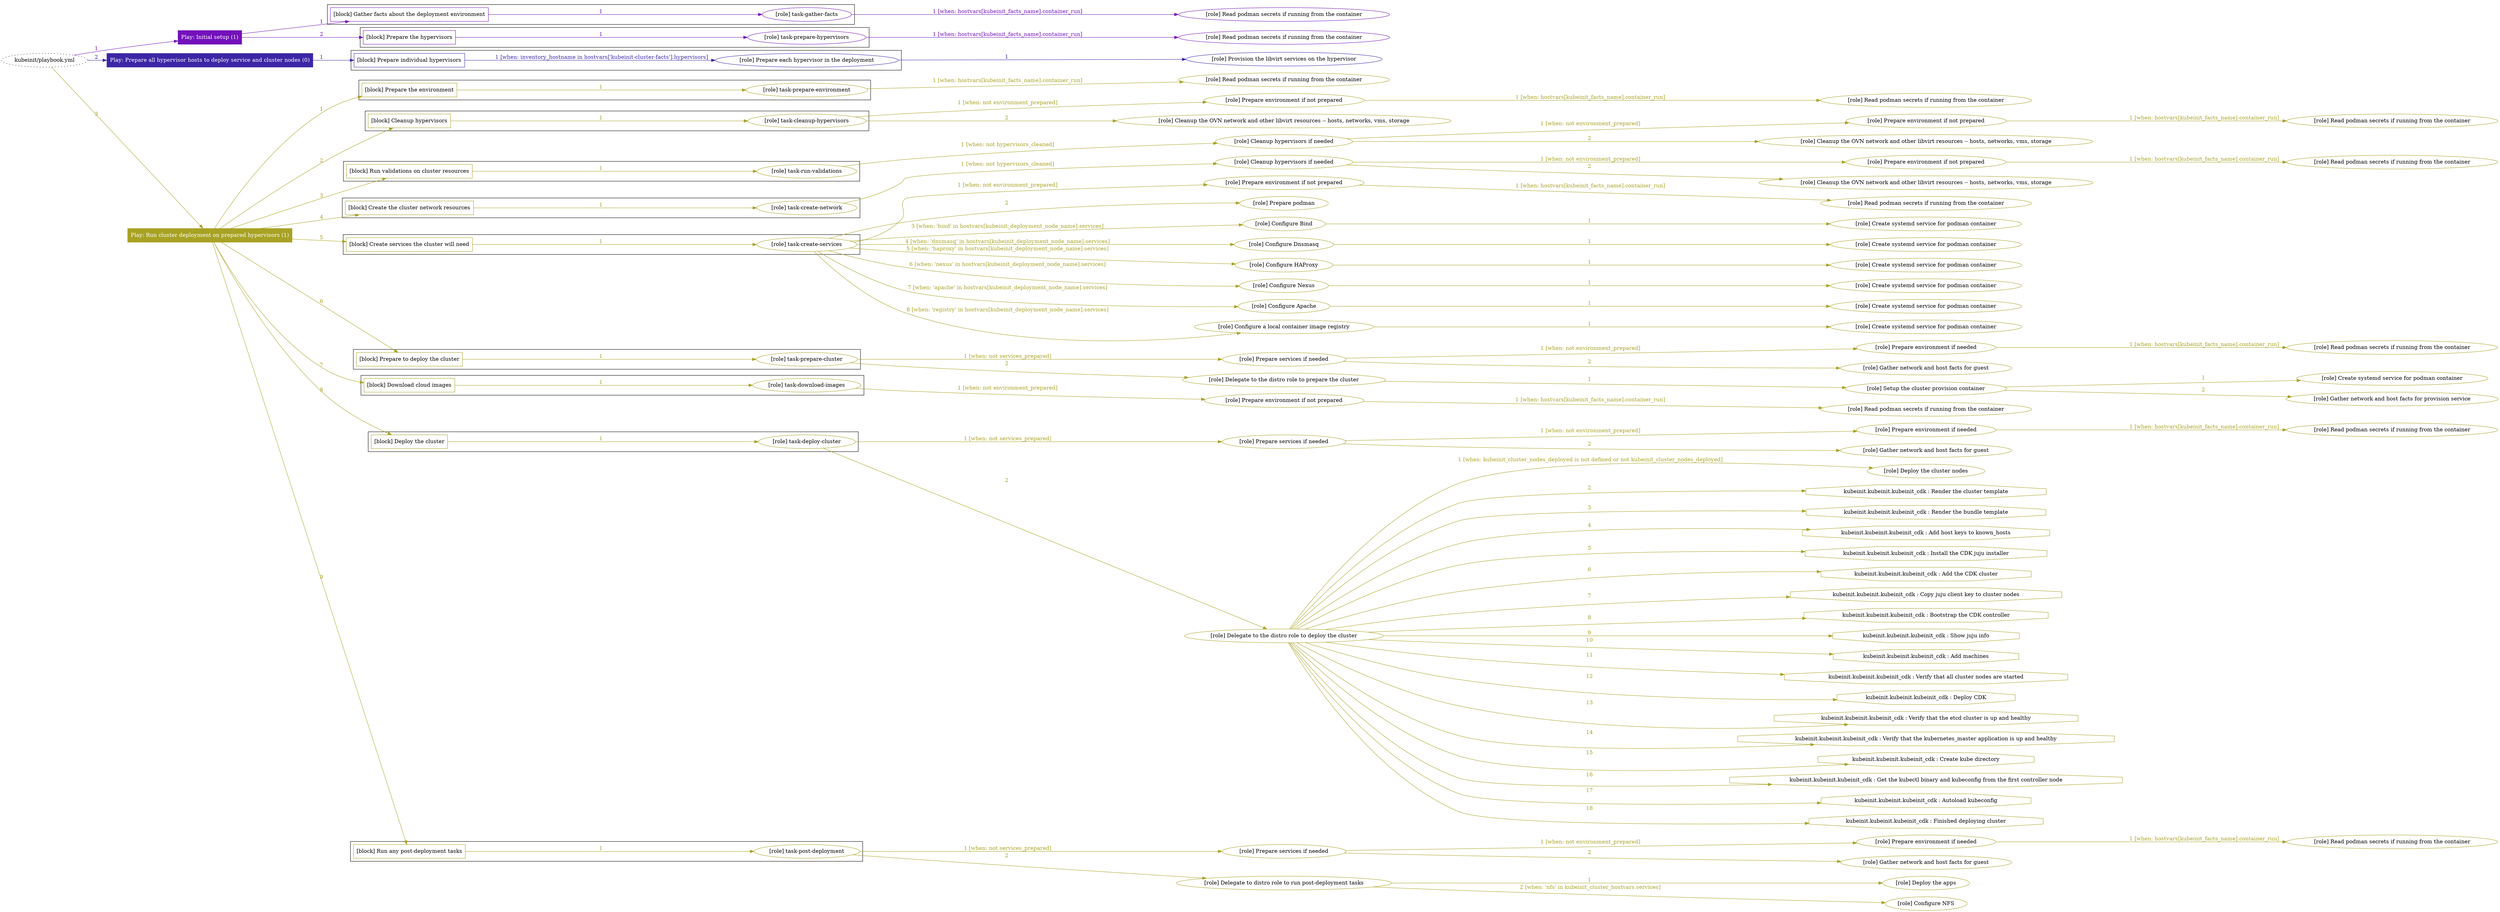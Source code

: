 digraph {
	graph [concentrate=true ordering=in rankdir=LR ratio=fill]
	edge [esep=5 sep=10]
	"kubeinit/playbook.yml" [id=root_node style=dotted]
	play_466d5fcf [label="Play: Initial setup (1)" color="#7311bb" fontcolor="#ffffff" id=play_466d5fcf shape=box style=filled tooltip=localhost]
	"kubeinit/playbook.yml" -> play_466d5fcf [label="1 " color="#7311bb" fontcolor="#7311bb" id=edge_ae6e247c labeltooltip="1 " tooltip="1 "]
	subgraph "Read podman secrets if running from the container" {
		role_fb395929 [label="[role] Read podman secrets if running from the container" color="#7311bb" id=role_fb395929 tooltip="Read podman secrets if running from the container"]
	}
	subgraph "task-gather-facts" {
		role_91746d9b [label="[role] task-gather-facts" color="#7311bb" id=role_91746d9b tooltip="task-gather-facts"]
		role_91746d9b -> role_fb395929 [label="1 [when: hostvars[kubeinit_facts_name].container_run]" color="#7311bb" fontcolor="#7311bb" id=edge_5050a618 labeltooltip="1 [when: hostvars[kubeinit_facts_name].container_run]" tooltip="1 [when: hostvars[kubeinit_facts_name].container_run]"]
	}
	subgraph "Read podman secrets if running from the container" {
		role_d47cb7bd [label="[role] Read podman secrets if running from the container" color="#7311bb" id=role_d47cb7bd tooltip="Read podman secrets if running from the container"]
	}
	subgraph "task-prepare-hypervisors" {
		role_c4bd36e9 [label="[role] task-prepare-hypervisors" color="#7311bb" id=role_c4bd36e9 tooltip="task-prepare-hypervisors"]
		role_c4bd36e9 -> role_d47cb7bd [label="1 [when: hostvars[kubeinit_facts_name].container_run]" color="#7311bb" fontcolor="#7311bb" id=edge_0b03e1bf labeltooltip="1 [when: hostvars[kubeinit_facts_name].container_run]" tooltip="1 [when: hostvars[kubeinit_facts_name].container_run]"]
	}
	subgraph "Play: Initial setup (1)" {
		play_466d5fcf -> block_d6b39e53 [label=1 color="#7311bb" fontcolor="#7311bb" id=edge_26834c84 labeltooltip=1 tooltip=1]
		subgraph cluster_block_d6b39e53 {
			block_d6b39e53 [label="[block] Gather facts about the deployment environment" color="#7311bb" id=block_d6b39e53 labeltooltip="Gather facts about the deployment environment" shape=box tooltip="Gather facts about the deployment environment"]
			block_d6b39e53 -> role_91746d9b [label="1 " color="#7311bb" fontcolor="#7311bb" id=edge_8435f998 labeltooltip="1 " tooltip="1 "]
		}
		play_466d5fcf -> block_f78d2fc8 [label=2 color="#7311bb" fontcolor="#7311bb" id=edge_62ae2ce8 labeltooltip=2 tooltip=2]
		subgraph cluster_block_f78d2fc8 {
			block_f78d2fc8 [label="[block] Prepare the hypervisors" color="#7311bb" id=block_f78d2fc8 labeltooltip="Prepare the hypervisors" shape=box tooltip="Prepare the hypervisors"]
			block_f78d2fc8 -> role_c4bd36e9 [label="1 " color="#7311bb" fontcolor="#7311bb" id=edge_24e4ae31 labeltooltip="1 " tooltip="1 "]
		}
	}
	play_3390c7fc [label="Play: Prepare all hypervisor hosts to deploy service and cluster nodes (0)" color="#3d26a6" fontcolor="#ffffff" id=play_3390c7fc shape=box style=filled tooltip="Play: Prepare all hypervisor hosts to deploy service and cluster nodes (0)"]
	"kubeinit/playbook.yml" -> play_3390c7fc [label="2 " color="#3d26a6" fontcolor="#3d26a6" id=edge_35851c29 labeltooltip="2 " tooltip="2 "]
	subgraph "Provision the libvirt services on the hypervisor" {
		role_17fa5b6e [label="[role] Provision the libvirt services on the hypervisor" color="#3d26a6" id=role_17fa5b6e tooltip="Provision the libvirt services on the hypervisor"]
	}
	subgraph "Prepare each hypervisor in the deployment" {
		role_6841a7d5 [label="[role] Prepare each hypervisor in the deployment" color="#3d26a6" id=role_6841a7d5 tooltip="Prepare each hypervisor in the deployment"]
		role_6841a7d5 -> role_17fa5b6e [label="1 " color="#3d26a6" fontcolor="#3d26a6" id=edge_03bea3b9 labeltooltip="1 " tooltip="1 "]
	}
	subgraph "Play: Prepare all hypervisor hosts to deploy service and cluster nodes (0)" {
		play_3390c7fc -> block_547898e1 [label=1 color="#3d26a6" fontcolor="#3d26a6" id=edge_a2c4a4a4 labeltooltip=1 tooltip=1]
		subgraph cluster_block_547898e1 {
			block_547898e1 [label="[block] Prepare individual hypervisors" color="#3d26a6" id=block_547898e1 labeltooltip="Prepare individual hypervisors" shape=box tooltip="Prepare individual hypervisors"]
			block_547898e1 -> role_6841a7d5 [label="1 [when: inventory_hostname in hostvars['kubeinit-cluster-facts'].hypervisors]" color="#3d26a6" fontcolor="#3d26a6" id=edge_eb5513c7 labeltooltip="1 [when: inventory_hostname in hostvars['kubeinit-cluster-facts'].hypervisors]" tooltip="1 [when: inventory_hostname in hostvars['kubeinit-cluster-facts'].hypervisors]"]
		}
	}
	play_4daaa626 [label="Play: Run cluster deployment on prepared hypervisors (1)" color="#a8a224" fontcolor="#ffffff" id=play_4daaa626 shape=box style=filled tooltip=localhost]
	"kubeinit/playbook.yml" -> play_4daaa626 [label="3 " color="#a8a224" fontcolor="#a8a224" id=edge_fd0ba9a1 labeltooltip="3 " tooltip="3 "]
	subgraph "Read podman secrets if running from the container" {
		role_d977b368 [label="[role] Read podman secrets if running from the container" color="#a8a224" id=role_d977b368 tooltip="Read podman secrets if running from the container"]
	}
	subgraph "task-prepare-environment" {
		role_14df47b8 [label="[role] task-prepare-environment" color="#a8a224" id=role_14df47b8 tooltip="task-prepare-environment"]
		role_14df47b8 -> role_d977b368 [label="1 [when: hostvars[kubeinit_facts_name].container_run]" color="#a8a224" fontcolor="#a8a224" id=edge_42e8d82e labeltooltip="1 [when: hostvars[kubeinit_facts_name].container_run]" tooltip="1 [when: hostvars[kubeinit_facts_name].container_run]"]
	}
	subgraph "Read podman secrets if running from the container" {
		role_dd46cbf7 [label="[role] Read podman secrets if running from the container" color="#a8a224" id=role_dd46cbf7 tooltip="Read podman secrets if running from the container"]
	}
	subgraph "Prepare environment if not prepared" {
		role_b8c72777 [label="[role] Prepare environment if not prepared" color="#a8a224" id=role_b8c72777 tooltip="Prepare environment if not prepared"]
		role_b8c72777 -> role_dd46cbf7 [label="1 [when: hostvars[kubeinit_facts_name].container_run]" color="#a8a224" fontcolor="#a8a224" id=edge_7e623684 labeltooltip="1 [when: hostvars[kubeinit_facts_name].container_run]" tooltip="1 [when: hostvars[kubeinit_facts_name].container_run]"]
	}
	subgraph "Cleanup the OVN network and other libvirt resources -- hosts, networks, vms, storage" {
		role_23a631fd [label="[role] Cleanup the OVN network and other libvirt resources -- hosts, networks, vms, storage" color="#a8a224" id=role_23a631fd tooltip="Cleanup the OVN network and other libvirt resources -- hosts, networks, vms, storage"]
	}
	subgraph "task-cleanup-hypervisors" {
		role_88a8731c [label="[role] task-cleanup-hypervisors" color="#a8a224" id=role_88a8731c tooltip="task-cleanup-hypervisors"]
		role_88a8731c -> role_b8c72777 [label="1 [when: not environment_prepared]" color="#a8a224" fontcolor="#a8a224" id=edge_59faad35 labeltooltip="1 [when: not environment_prepared]" tooltip="1 [when: not environment_prepared]"]
		role_88a8731c -> role_23a631fd [label="2 " color="#a8a224" fontcolor="#a8a224" id=edge_5f86204f labeltooltip="2 " tooltip="2 "]
	}
	subgraph "Read podman secrets if running from the container" {
		role_d1307fdd [label="[role] Read podman secrets if running from the container" color="#a8a224" id=role_d1307fdd tooltip="Read podman secrets if running from the container"]
	}
	subgraph "Prepare environment if not prepared" {
		role_545795da [label="[role] Prepare environment if not prepared" color="#a8a224" id=role_545795da tooltip="Prepare environment if not prepared"]
		role_545795da -> role_d1307fdd [label="1 [when: hostvars[kubeinit_facts_name].container_run]" color="#a8a224" fontcolor="#a8a224" id=edge_81fc5715 labeltooltip="1 [when: hostvars[kubeinit_facts_name].container_run]" tooltip="1 [when: hostvars[kubeinit_facts_name].container_run]"]
	}
	subgraph "Cleanup the OVN network and other libvirt resources -- hosts, networks, vms, storage" {
		role_e1fcc9ed [label="[role] Cleanup the OVN network and other libvirt resources -- hosts, networks, vms, storage" color="#a8a224" id=role_e1fcc9ed tooltip="Cleanup the OVN network and other libvirt resources -- hosts, networks, vms, storage"]
	}
	subgraph "Cleanup hypervisors if needed" {
		role_61cd6c64 [label="[role] Cleanup hypervisors if needed" color="#a8a224" id=role_61cd6c64 tooltip="Cleanup hypervisors if needed"]
		role_61cd6c64 -> role_545795da [label="1 [when: not environment_prepared]" color="#a8a224" fontcolor="#a8a224" id=edge_e5a7bf54 labeltooltip="1 [when: not environment_prepared]" tooltip="1 [when: not environment_prepared]"]
		role_61cd6c64 -> role_e1fcc9ed [label="2 " color="#a8a224" fontcolor="#a8a224" id=edge_7529f532 labeltooltip="2 " tooltip="2 "]
	}
	subgraph "task-run-validations" {
		role_f46be752 [label="[role] task-run-validations" color="#a8a224" id=role_f46be752 tooltip="task-run-validations"]
		role_f46be752 -> role_61cd6c64 [label="1 [when: not hypervisors_cleaned]" color="#a8a224" fontcolor="#a8a224" id=edge_0386175b labeltooltip="1 [when: not hypervisors_cleaned]" tooltip="1 [when: not hypervisors_cleaned]"]
	}
	subgraph "Read podman secrets if running from the container" {
		role_ea3c76f1 [label="[role] Read podman secrets if running from the container" color="#a8a224" id=role_ea3c76f1 tooltip="Read podman secrets if running from the container"]
	}
	subgraph "Prepare environment if not prepared" {
		role_62ec7da9 [label="[role] Prepare environment if not prepared" color="#a8a224" id=role_62ec7da9 tooltip="Prepare environment if not prepared"]
		role_62ec7da9 -> role_ea3c76f1 [label="1 [when: hostvars[kubeinit_facts_name].container_run]" color="#a8a224" fontcolor="#a8a224" id=edge_9fce864d labeltooltip="1 [when: hostvars[kubeinit_facts_name].container_run]" tooltip="1 [when: hostvars[kubeinit_facts_name].container_run]"]
	}
	subgraph "Cleanup the OVN network and other libvirt resources -- hosts, networks, vms, storage" {
		role_0deb7741 [label="[role] Cleanup the OVN network and other libvirt resources -- hosts, networks, vms, storage" color="#a8a224" id=role_0deb7741 tooltip="Cleanup the OVN network and other libvirt resources -- hosts, networks, vms, storage"]
	}
	subgraph "Cleanup hypervisors if needed" {
		role_156d9050 [label="[role] Cleanup hypervisors if needed" color="#a8a224" id=role_156d9050 tooltip="Cleanup hypervisors if needed"]
		role_156d9050 -> role_62ec7da9 [label="1 [when: not environment_prepared]" color="#a8a224" fontcolor="#a8a224" id=edge_dbea3c8e labeltooltip="1 [when: not environment_prepared]" tooltip="1 [when: not environment_prepared]"]
		role_156d9050 -> role_0deb7741 [label="2 " color="#a8a224" fontcolor="#a8a224" id=edge_3c5048e8 labeltooltip="2 " tooltip="2 "]
	}
	subgraph "task-create-network" {
		role_0237201a [label="[role] task-create-network" color="#a8a224" id=role_0237201a tooltip="task-create-network"]
		role_0237201a -> role_156d9050 [label="1 [when: not hypervisors_cleaned]" color="#a8a224" fontcolor="#a8a224" id=edge_13ded0b9 labeltooltip="1 [when: not hypervisors_cleaned]" tooltip="1 [when: not hypervisors_cleaned]"]
	}
	subgraph "Read podman secrets if running from the container" {
		role_0372bb46 [label="[role] Read podman secrets if running from the container" color="#a8a224" id=role_0372bb46 tooltip="Read podman secrets if running from the container"]
	}
	subgraph "Prepare environment if not prepared" {
		role_d031f209 [label="[role] Prepare environment if not prepared" color="#a8a224" id=role_d031f209 tooltip="Prepare environment if not prepared"]
		role_d031f209 -> role_0372bb46 [label="1 [when: hostvars[kubeinit_facts_name].container_run]" color="#a8a224" fontcolor="#a8a224" id=edge_887cf850 labeltooltip="1 [when: hostvars[kubeinit_facts_name].container_run]" tooltip="1 [when: hostvars[kubeinit_facts_name].container_run]"]
	}
	subgraph "Prepare podman" {
		role_bd715d7f [label="[role] Prepare podman" color="#a8a224" id=role_bd715d7f tooltip="Prepare podman"]
	}
	subgraph "Create systemd service for podman container" {
		role_1e9cc204 [label="[role] Create systemd service for podman container" color="#a8a224" id=role_1e9cc204 tooltip="Create systemd service for podman container"]
	}
	subgraph "Configure Bind" {
		role_113a3156 [label="[role] Configure Bind" color="#a8a224" id=role_113a3156 tooltip="Configure Bind"]
		role_113a3156 -> role_1e9cc204 [label="1 " color="#a8a224" fontcolor="#a8a224" id=edge_645848fb labeltooltip="1 " tooltip="1 "]
	}
	subgraph "Create systemd service for podman container" {
		role_f5ab601e [label="[role] Create systemd service for podman container" color="#a8a224" id=role_f5ab601e tooltip="Create systemd service for podman container"]
	}
	subgraph "Configure Dnsmasq" {
		role_83f9ce4c [label="[role] Configure Dnsmasq" color="#a8a224" id=role_83f9ce4c tooltip="Configure Dnsmasq"]
		role_83f9ce4c -> role_f5ab601e [label="1 " color="#a8a224" fontcolor="#a8a224" id=edge_b07109a3 labeltooltip="1 " tooltip="1 "]
	}
	subgraph "Create systemd service for podman container" {
		role_8c63a021 [label="[role] Create systemd service for podman container" color="#a8a224" id=role_8c63a021 tooltip="Create systemd service for podman container"]
	}
	subgraph "Configure HAProxy" {
		role_b5af4338 [label="[role] Configure HAProxy" color="#a8a224" id=role_b5af4338 tooltip="Configure HAProxy"]
		role_b5af4338 -> role_8c63a021 [label="1 " color="#a8a224" fontcolor="#a8a224" id=edge_7525a9bb labeltooltip="1 " tooltip="1 "]
	}
	subgraph "Create systemd service for podman container" {
		role_76d1bf36 [label="[role] Create systemd service for podman container" color="#a8a224" id=role_76d1bf36 tooltip="Create systemd service for podman container"]
	}
	subgraph "Configure Nexus" {
		role_24a80a13 [label="[role] Configure Nexus" color="#a8a224" id=role_24a80a13 tooltip="Configure Nexus"]
		role_24a80a13 -> role_76d1bf36 [label="1 " color="#a8a224" fontcolor="#a8a224" id=edge_bf20e096 labeltooltip="1 " tooltip="1 "]
	}
	subgraph "Create systemd service for podman container" {
		role_d2a5c72c [label="[role] Create systemd service for podman container" color="#a8a224" id=role_d2a5c72c tooltip="Create systemd service for podman container"]
	}
	subgraph "Configure Apache" {
		role_c165187c [label="[role] Configure Apache" color="#a8a224" id=role_c165187c tooltip="Configure Apache"]
		role_c165187c -> role_d2a5c72c [label="1 " color="#a8a224" fontcolor="#a8a224" id=edge_9a363cda labeltooltip="1 " tooltip="1 "]
	}
	subgraph "Create systemd service for podman container" {
		role_90179b03 [label="[role] Create systemd service for podman container" color="#a8a224" id=role_90179b03 tooltip="Create systemd service for podman container"]
	}
	subgraph "Configure a local container image registry" {
		role_024ca933 [label="[role] Configure a local container image registry" color="#a8a224" id=role_024ca933 tooltip="Configure a local container image registry"]
		role_024ca933 -> role_90179b03 [label="1 " color="#a8a224" fontcolor="#a8a224" id=edge_6b41dcb1 labeltooltip="1 " tooltip="1 "]
	}
	subgraph "task-create-services" {
		role_e2074bc1 [label="[role] task-create-services" color="#a8a224" id=role_e2074bc1 tooltip="task-create-services"]
		role_e2074bc1 -> role_d031f209 [label="1 [when: not environment_prepared]" color="#a8a224" fontcolor="#a8a224" id=edge_9207de07 labeltooltip="1 [when: not environment_prepared]" tooltip="1 [when: not environment_prepared]"]
		role_e2074bc1 -> role_bd715d7f [label="2 " color="#a8a224" fontcolor="#a8a224" id=edge_9803ed62 labeltooltip="2 " tooltip="2 "]
		role_e2074bc1 -> role_113a3156 [label="3 [when: 'bind' in hostvars[kubeinit_deployment_node_name].services]" color="#a8a224" fontcolor="#a8a224" id=edge_c07a0e1a labeltooltip="3 [when: 'bind' in hostvars[kubeinit_deployment_node_name].services]" tooltip="3 [when: 'bind' in hostvars[kubeinit_deployment_node_name].services]"]
		role_e2074bc1 -> role_83f9ce4c [label="4 [when: 'dnsmasq' in hostvars[kubeinit_deployment_node_name].services]" color="#a8a224" fontcolor="#a8a224" id=edge_6ce71328 labeltooltip="4 [when: 'dnsmasq' in hostvars[kubeinit_deployment_node_name].services]" tooltip="4 [when: 'dnsmasq' in hostvars[kubeinit_deployment_node_name].services]"]
		role_e2074bc1 -> role_b5af4338 [label="5 [when: 'haproxy' in hostvars[kubeinit_deployment_node_name].services]" color="#a8a224" fontcolor="#a8a224" id=edge_3e9d36a1 labeltooltip="5 [when: 'haproxy' in hostvars[kubeinit_deployment_node_name].services]" tooltip="5 [when: 'haproxy' in hostvars[kubeinit_deployment_node_name].services]"]
		role_e2074bc1 -> role_24a80a13 [label="6 [when: 'nexus' in hostvars[kubeinit_deployment_node_name].services]" color="#a8a224" fontcolor="#a8a224" id=edge_974d07bd labeltooltip="6 [when: 'nexus' in hostvars[kubeinit_deployment_node_name].services]" tooltip="6 [when: 'nexus' in hostvars[kubeinit_deployment_node_name].services]"]
		role_e2074bc1 -> role_c165187c [label="7 [when: 'apache' in hostvars[kubeinit_deployment_node_name].services]" color="#a8a224" fontcolor="#a8a224" id=edge_812e5dcd labeltooltip="7 [when: 'apache' in hostvars[kubeinit_deployment_node_name].services]" tooltip="7 [when: 'apache' in hostvars[kubeinit_deployment_node_name].services]"]
		role_e2074bc1 -> role_024ca933 [label="8 [when: 'registry' in hostvars[kubeinit_deployment_node_name].services]" color="#a8a224" fontcolor="#a8a224" id=edge_e06540bf labeltooltip="8 [when: 'registry' in hostvars[kubeinit_deployment_node_name].services]" tooltip="8 [when: 'registry' in hostvars[kubeinit_deployment_node_name].services]"]
	}
	subgraph "Read podman secrets if running from the container" {
		role_ae9f7f38 [label="[role] Read podman secrets if running from the container" color="#a8a224" id=role_ae9f7f38 tooltip="Read podman secrets if running from the container"]
	}
	subgraph "Prepare environment if needed" {
		role_4d9f2c96 [label="[role] Prepare environment if needed" color="#a8a224" id=role_4d9f2c96 tooltip="Prepare environment if needed"]
		role_4d9f2c96 -> role_ae9f7f38 [label="1 [when: hostvars[kubeinit_facts_name].container_run]" color="#a8a224" fontcolor="#a8a224" id=edge_5e468744 labeltooltip="1 [when: hostvars[kubeinit_facts_name].container_run]" tooltip="1 [when: hostvars[kubeinit_facts_name].container_run]"]
	}
	subgraph "Gather network and host facts for guest" {
		role_75f00e30 [label="[role] Gather network and host facts for guest" color="#a8a224" id=role_75f00e30 tooltip="Gather network and host facts for guest"]
	}
	subgraph "Prepare services if needed" {
		role_bee1023a [label="[role] Prepare services if needed" color="#a8a224" id=role_bee1023a tooltip="Prepare services if needed"]
		role_bee1023a -> role_4d9f2c96 [label="1 [when: not environment_prepared]" color="#a8a224" fontcolor="#a8a224" id=edge_7ec1f977 labeltooltip="1 [when: not environment_prepared]" tooltip="1 [when: not environment_prepared]"]
		role_bee1023a -> role_75f00e30 [label="2 " color="#a8a224" fontcolor="#a8a224" id=edge_36988f68 labeltooltip="2 " tooltip="2 "]
	}
	subgraph "Create systemd service for podman container" {
		role_3e5379eb [label="[role] Create systemd service for podman container" color="#a8a224" id=role_3e5379eb tooltip="Create systemd service for podman container"]
	}
	subgraph "Gather network and host facts for provision service" {
		role_005faade [label="[role] Gather network and host facts for provision service" color="#a8a224" id=role_005faade tooltip="Gather network and host facts for provision service"]
	}
	subgraph "Setup the cluster provision container" {
		role_d4131aec [label="[role] Setup the cluster provision container" color="#a8a224" id=role_d4131aec tooltip="Setup the cluster provision container"]
		role_d4131aec -> role_3e5379eb [label="1 " color="#a8a224" fontcolor="#a8a224" id=edge_169a8265 labeltooltip="1 " tooltip="1 "]
		role_d4131aec -> role_005faade [label="2 " color="#a8a224" fontcolor="#a8a224" id=edge_4724e088 labeltooltip="2 " tooltip="2 "]
	}
	subgraph "Delegate to the distro role to prepare the cluster" {
		role_6b3ba743 [label="[role] Delegate to the distro role to prepare the cluster" color="#a8a224" id=role_6b3ba743 tooltip="Delegate to the distro role to prepare the cluster"]
		role_6b3ba743 -> role_d4131aec [label="1 " color="#a8a224" fontcolor="#a8a224" id=edge_6ebe14c2 labeltooltip="1 " tooltip="1 "]
	}
	subgraph "task-prepare-cluster" {
		role_43455d4c [label="[role] task-prepare-cluster" color="#a8a224" id=role_43455d4c tooltip="task-prepare-cluster"]
		role_43455d4c -> role_bee1023a [label="1 [when: not services_prepared]" color="#a8a224" fontcolor="#a8a224" id=edge_34f6f9a5 labeltooltip="1 [when: not services_prepared]" tooltip="1 [when: not services_prepared]"]
		role_43455d4c -> role_6b3ba743 [label="2 " color="#a8a224" fontcolor="#a8a224" id=edge_e71ea7fa labeltooltip="2 " tooltip="2 "]
	}
	subgraph "Read podman secrets if running from the container" {
		role_b8c7b1ff [label="[role] Read podman secrets if running from the container" color="#a8a224" id=role_b8c7b1ff tooltip="Read podman secrets if running from the container"]
	}
	subgraph "Prepare environment if not prepared" {
		role_88c4aa54 [label="[role] Prepare environment if not prepared" color="#a8a224" id=role_88c4aa54 tooltip="Prepare environment if not prepared"]
		role_88c4aa54 -> role_b8c7b1ff [label="1 [when: hostvars[kubeinit_facts_name].container_run]" color="#a8a224" fontcolor="#a8a224" id=edge_081527f3 labeltooltip="1 [when: hostvars[kubeinit_facts_name].container_run]" tooltip="1 [when: hostvars[kubeinit_facts_name].container_run]"]
	}
	subgraph "task-download-images" {
		role_93053726 [label="[role] task-download-images" color="#a8a224" id=role_93053726 tooltip="task-download-images"]
		role_93053726 -> role_88c4aa54 [label="1 [when: not environment_prepared]" color="#a8a224" fontcolor="#a8a224" id=edge_038022a3 labeltooltip="1 [when: not environment_prepared]" tooltip="1 [when: not environment_prepared]"]
	}
	subgraph "Read podman secrets if running from the container" {
		role_457c24b4 [label="[role] Read podman secrets if running from the container" color="#a8a224" id=role_457c24b4 tooltip="Read podman secrets if running from the container"]
	}
	subgraph "Prepare environment if needed" {
		role_cad63244 [label="[role] Prepare environment if needed" color="#a8a224" id=role_cad63244 tooltip="Prepare environment if needed"]
		role_cad63244 -> role_457c24b4 [label="1 [when: hostvars[kubeinit_facts_name].container_run]" color="#a8a224" fontcolor="#a8a224" id=edge_9f5835c8 labeltooltip="1 [when: hostvars[kubeinit_facts_name].container_run]" tooltip="1 [when: hostvars[kubeinit_facts_name].container_run]"]
	}
	subgraph "Gather network and host facts for guest" {
		role_d7cbd934 [label="[role] Gather network and host facts for guest" color="#a8a224" id=role_d7cbd934 tooltip="Gather network and host facts for guest"]
	}
	subgraph "Prepare services if needed" {
		role_b7987408 [label="[role] Prepare services if needed" color="#a8a224" id=role_b7987408 tooltip="Prepare services if needed"]
		role_b7987408 -> role_cad63244 [label="1 [when: not environment_prepared]" color="#a8a224" fontcolor="#a8a224" id=edge_09337758 labeltooltip="1 [when: not environment_prepared]" tooltip="1 [when: not environment_prepared]"]
		role_b7987408 -> role_d7cbd934 [label="2 " color="#a8a224" fontcolor="#a8a224" id=edge_4ac90fbe labeltooltip="2 " tooltip="2 "]
	}
	subgraph "Deploy the cluster nodes" {
		role_b4d936b8 [label="[role] Deploy the cluster nodes" color="#a8a224" id=role_b4d936b8 tooltip="Deploy the cluster nodes"]
	}
	subgraph "Delegate to the distro role to deploy the cluster" {
		role_f5beb129 [label="[role] Delegate to the distro role to deploy the cluster" color="#a8a224" id=role_f5beb129 tooltip="Delegate to the distro role to deploy the cluster"]
		role_f5beb129 -> role_b4d936b8 [label="1 [when: kubeinit_cluster_nodes_deployed is not defined or not kubeinit_cluster_nodes_deployed]" color="#a8a224" fontcolor="#a8a224" id=edge_8456f2d1 labeltooltip="1 [when: kubeinit_cluster_nodes_deployed is not defined or not kubeinit_cluster_nodes_deployed]" tooltip="1 [when: kubeinit_cluster_nodes_deployed is not defined or not kubeinit_cluster_nodes_deployed]"]
		task_ee361bc1 [label="kubeinit.kubeinit.kubeinit_cdk : Render the cluster template" color="#a8a224" id=task_ee361bc1 shape=octagon tooltip="kubeinit.kubeinit.kubeinit_cdk : Render the cluster template"]
		role_f5beb129 -> task_ee361bc1 [label="2 " color="#a8a224" fontcolor="#a8a224" id=edge_b3948c61 labeltooltip="2 " tooltip="2 "]
		task_2ea91659 [label="kubeinit.kubeinit.kubeinit_cdk : Render the bundle template" color="#a8a224" id=task_2ea91659 shape=octagon tooltip="kubeinit.kubeinit.kubeinit_cdk : Render the bundle template"]
		role_f5beb129 -> task_2ea91659 [label="3 " color="#a8a224" fontcolor="#a8a224" id=edge_0ce2066b labeltooltip="3 " tooltip="3 "]
		task_40e0dadd [label="kubeinit.kubeinit.kubeinit_cdk : Add host keys to known_hosts" color="#a8a224" id=task_40e0dadd shape=octagon tooltip="kubeinit.kubeinit.kubeinit_cdk : Add host keys to known_hosts"]
		role_f5beb129 -> task_40e0dadd [label="4 " color="#a8a224" fontcolor="#a8a224" id=edge_6fbf8db0 labeltooltip="4 " tooltip="4 "]
		task_04ab0ecf [label="kubeinit.kubeinit.kubeinit_cdk : Install the CDK juju installer" color="#a8a224" id=task_04ab0ecf shape=octagon tooltip="kubeinit.kubeinit.kubeinit_cdk : Install the CDK juju installer"]
		role_f5beb129 -> task_04ab0ecf [label="5 " color="#a8a224" fontcolor="#a8a224" id=edge_3902870e labeltooltip="5 " tooltip="5 "]
		task_39da05ac [label="kubeinit.kubeinit.kubeinit_cdk : Add the CDK cluster" color="#a8a224" id=task_39da05ac shape=octagon tooltip="kubeinit.kubeinit.kubeinit_cdk : Add the CDK cluster"]
		role_f5beb129 -> task_39da05ac [label="6 " color="#a8a224" fontcolor="#a8a224" id=edge_9f8d0d74 labeltooltip="6 " tooltip="6 "]
		task_23c37fdd [label="kubeinit.kubeinit.kubeinit_cdk : Copy juju client key to cluster nodes" color="#a8a224" id=task_23c37fdd shape=octagon tooltip="kubeinit.kubeinit.kubeinit_cdk : Copy juju client key to cluster nodes"]
		role_f5beb129 -> task_23c37fdd [label="7 " color="#a8a224" fontcolor="#a8a224" id=edge_6bcc8429 labeltooltip="7 " tooltip="7 "]
		task_e12d4678 [label="kubeinit.kubeinit.kubeinit_cdk : Bootstrap the CDK controller" color="#a8a224" id=task_e12d4678 shape=octagon tooltip="kubeinit.kubeinit.kubeinit_cdk : Bootstrap the CDK controller"]
		role_f5beb129 -> task_e12d4678 [label="8 " color="#a8a224" fontcolor="#a8a224" id=edge_4adee46e labeltooltip="8 " tooltip="8 "]
		task_707942db [label="kubeinit.kubeinit.kubeinit_cdk : Show juju info" color="#a8a224" id=task_707942db shape=octagon tooltip="kubeinit.kubeinit.kubeinit_cdk : Show juju info"]
		role_f5beb129 -> task_707942db [label="9 " color="#a8a224" fontcolor="#a8a224" id=edge_3604f79e labeltooltip="9 " tooltip="9 "]
		task_8d10722f [label="kubeinit.kubeinit.kubeinit_cdk : Add machines" color="#a8a224" id=task_8d10722f shape=octagon tooltip="kubeinit.kubeinit.kubeinit_cdk : Add machines"]
		role_f5beb129 -> task_8d10722f [label="10 " color="#a8a224" fontcolor="#a8a224" id=edge_32c54a14 labeltooltip="10 " tooltip="10 "]
		task_0ec61ad9 [label="kubeinit.kubeinit.kubeinit_cdk : Verify that all cluster nodes are started" color="#a8a224" id=task_0ec61ad9 shape=octagon tooltip="kubeinit.kubeinit.kubeinit_cdk : Verify that all cluster nodes are started"]
		role_f5beb129 -> task_0ec61ad9 [label="11 " color="#a8a224" fontcolor="#a8a224" id=edge_90099a58 labeltooltip="11 " tooltip="11 "]
		task_b522f26a [label="kubeinit.kubeinit.kubeinit_cdk : Deploy CDK" color="#a8a224" id=task_b522f26a shape=octagon tooltip="kubeinit.kubeinit.kubeinit_cdk : Deploy CDK"]
		role_f5beb129 -> task_b522f26a [label="12 " color="#a8a224" fontcolor="#a8a224" id=edge_cc584f05 labeltooltip="12 " tooltip="12 "]
		task_ea6b0c41 [label="kubeinit.kubeinit.kubeinit_cdk : Verify that the etcd cluster is up and healthy" color="#a8a224" id=task_ea6b0c41 shape=octagon tooltip="kubeinit.kubeinit.kubeinit_cdk : Verify that the etcd cluster is up and healthy"]
		role_f5beb129 -> task_ea6b0c41 [label="13 " color="#a8a224" fontcolor="#a8a224" id=edge_8b2fd76f labeltooltip="13 " tooltip="13 "]
		task_7dfc3bb9 [label="kubeinit.kubeinit.kubeinit_cdk : Verify that the kubernetes_master application is up and healthy" color="#a8a224" id=task_7dfc3bb9 shape=octagon tooltip="kubeinit.kubeinit.kubeinit_cdk : Verify that the kubernetes_master application is up and healthy"]
		role_f5beb129 -> task_7dfc3bb9 [label="14 " color="#a8a224" fontcolor="#a8a224" id=edge_3c00015d labeltooltip="14 " tooltip="14 "]
		task_94b27a96 [label="kubeinit.kubeinit.kubeinit_cdk : Create kube directory" color="#a8a224" id=task_94b27a96 shape=octagon tooltip="kubeinit.kubeinit.kubeinit_cdk : Create kube directory"]
		role_f5beb129 -> task_94b27a96 [label="15 " color="#a8a224" fontcolor="#a8a224" id=edge_1f145cbc labeltooltip="15 " tooltip="15 "]
		task_93e59afb [label="kubeinit.kubeinit.kubeinit_cdk : Get the kubectl binary and kubeconfig from the first controller node" color="#a8a224" id=task_93e59afb shape=octagon tooltip="kubeinit.kubeinit.kubeinit_cdk : Get the kubectl binary and kubeconfig from the first controller node"]
		role_f5beb129 -> task_93e59afb [label="16 " color="#a8a224" fontcolor="#a8a224" id=edge_1bdb0805 labeltooltip="16 " tooltip="16 "]
		task_b071e36f [label="kubeinit.kubeinit.kubeinit_cdk : Autoload kubeconfig" color="#a8a224" id=task_b071e36f shape=octagon tooltip="kubeinit.kubeinit.kubeinit_cdk : Autoload kubeconfig"]
		role_f5beb129 -> task_b071e36f [label="17 " color="#a8a224" fontcolor="#a8a224" id=edge_570a2ea4 labeltooltip="17 " tooltip="17 "]
		task_065bf27e [label="kubeinit.kubeinit.kubeinit_cdk : Finished deploying cluster" color="#a8a224" id=task_065bf27e shape=octagon tooltip="kubeinit.kubeinit.kubeinit_cdk : Finished deploying cluster"]
		role_f5beb129 -> task_065bf27e [label="18 " color="#a8a224" fontcolor="#a8a224" id=edge_f8bab714 labeltooltip="18 " tooltip="18 "]
	}
	subgraph "task-deploy-cluster" {
		role_939cc752 [label="[role] task-deploy-cluster" color="#a8a224" id=role_939cc752 tooltip="task-deploy-cluster"]
		role_939cc752 -> role_b7987408 [label="1 [when: not services_prepared]" color="#a8a224" fontcolor="#a8a224" id=edge_82be9187 labeltooltip="1 [when: not services_prepared]" tooltip="1 [when: not services_prepared]"]
		role_939cc752 -> role_f5beb129 [label="2 " color="#a8a224" fontcolor="#a8a224" id=edge_e4b4fff7 labeltooltip="2 " tooltip="2 "]
	}
	subgraph "Read podman secrets if running from the container" {
		role_c2b082a3 [label="[role] Read podman secrets if running from the container" color="#a8a224" id=role_c2b082a3 tooltip="Read podman secrets if running from the container"]
	}
	subgraph "Prepare environment if needed" {
		role_a06343a0 [label="[role] Prepare environment if needed" color="#a8a224" id=role_a06343a0 tooltip="Prepare environment if needed"]
		role_a06343a0 -> role_c2b082a3 [label="1 [when: hostvars[kubeinit_facts_name].container_run]" color="#a8a224" fontcolor="#a8a224" id=edge_c67c4802 labeltooltip="1 [when: hostvars[kubeinit_facts_name].container_run]" tooltip="1 [when: hostvars[kubeinit_facts_name].container_run]"]
	}
	subgraph "Gather network and host facts for guest" {
		role_5a263045 [label="[role] Gather network and host facts for guest" color="#a8a224" id=role_5a263045 tooltip="Gather network and host facts for guest"]
	}
	subgraph "Prepare services if needed" {
		role_cc684b75 [label="[role] Prepare services if needed" color="#a8a224" id=role_cc684b75 tooltip="Prepare services if needed"]
		role_cc684b75 -> role_a06343a0 [label="1 [when: not environment_prepared]" color="#a8a224" fontcolor="#a8a224" id=edge_2ec81aa2 labeltooltip="1 [when: not environment_prepared]" tooltip="1 [when: not environment_prepared]"]
		role_cc684b75 -> role_5a263045 [label="2 " color="#a8a224" fontcolor="#a8a224" id=edge_3fd5e75e labeltooltip="2 " tooltip="2 "]
	}
	subgraph "Deploy the apps" {
		role_7458e453 [label="[role] Deploy the apps" color="#a8a224" id=role_7458e453 tooltip="Deploy the apps"]
	}
	subgraph "Configure NFS" {
		role_d23157cc [label="[role] Configure NFS" color="#a8a224" id=role_d23157cc tooltip="Configure NFS"]
	}
	subgraph "Delegate to distro role to run post-deployment tasks" {
		role_e0c4c8eb [label="[role] Delegate to distro role to run post-deployment tasks" color="#a8a224" id=role_e0c4c8eb tooltip="Delegate to distro role to run post-deployment tasks"]
		role_e0c4c8eb -> role_7458e453 [label="1 " color="#a8a224" fontcolor="#a8a224" id=edge_cbd2c459 labeltooltip="1 " tooltip="1 "]
		role_e0c4c8eb -> role_d23157cc [label="2 [when: 'nfs' in kubeinit_cluster_hostvars.services]" color="#a8a224" fontcolor="#a8a224" id=edge_44e96af4 labeltooltip="2 [when: 'nfs' in kubeinit_cluster_hostvars.services]" tooltip="2 [when: 'nfs' in kubeinit_cluster_hostvars.services]"]
	}
	subgraph "task-post-deployment" {
		role_0acf2b3b [label="[role] task-post-deployment" color="#a8a224" id=role_0acf2b3b tooltip="task-post-deployment"]
		role_0acf2b3b -> role_cc684b75 [label="1 [when: not services_prepared]" color="#a8a224" fontcolor="#a8a224" id=edge_b399dd5d labeltooltip="1 [when: not services_prepared]" tooltip="1 [when: not services_prepared]"]
		role_0acf2b3b -> role_e0c4c8eb [label="2 " color="#a8a224" fontcolor="#a8a224" id=edge_17673e03 labeltooltip="2 " tooltip="2 "]
	}
	subgraph "Play: Run cluster deployment on prepared hypervisors (1)" {
		play_4daaa626 -> block_35454281 [label=1 color="#a8a224" fontcolor="#a8a224" id=edge_6237e4ff labeltooltip=1 tooltip=1]
		subgraph cluster_block_35454281 {
			block_35454281 [label="[block] Prepare the environment" color="#a8a224" id=block_35454281 labeltooltip="Prepare the environment" shape=box tooltip="Prepare the environment"]
			block_35454281 -> role_14df47b8 [label="1 " color="#a8a224" fontcolor="#a8a224" id=edge_538fad75 labeltooltip="1 " tooltip="1 "]
		}
		play_4daaa626 -> block_932ade8f [label=2 color="#a8a224" fontcolor="#a8a224" id=edge_cc907fe3 labeltooltip=2 tooltip=2]
		subgraph cluster_block_932ade8f {
			block_932ade8f [label="[block] Cleanup hypervisors" color="#a8a224" id=block_932ade8f labeltooltip="Cleanup hypervisors" shape=box tooltip="Cleanup hypervisors"]
			block_932ade8f -> role_88a8731c [label="1 " color="#a8a224" fontcolor="#a8a224" id=edge_cbd1f70e labeltooltip="1 " tooltip="1 "]
		}
		play_4daaa626 -> block_5b932ae3 [label=3 color="#a8a224" fontcolor="#a8a224" id=edge_ab18d0af labeltooltip=3 tooltip=3]
		subgraph cluster_block_5b932ae3 {
			block_5b932ae3 [label="[block] Run validations on cluster resources" color="#a8a224" id=block_5b932ae3 labeltooltip="Run validations on cluster resources" shape=box tooltip="Run validations on cluster resources"]
			block_5b932ae3 -> role_f46be752 [label="1 " color="#a8a224" fontcolor="#a8a224" id=edge_3b934739 labeltooltip="1 " tooltip="1 "]
		}
		play_4daaa626 -> block_e5fb835b [label=4 color="#a8a224" fontcolor="#a8a224" id=edge_c1b4fc2e labeltooltip=4 tooltip=4]
		subgraph cluster_block_e5fb835b {
			block_e5fb835b [label="[block] Create the cluster network resources" color="#a8a224" id=block_e5fb835b labeltooltip="Create the cluster network resources" shape=box tooltip="Create the cluster network resources"]
			block_e5fb835b -> role_0237201a [label="1 " color="#a8a224" fontcolor="#a8a224" id=edge_55eb3332 labeltooltip="1 " tooltip="1 "]
		}
		play_4daaa626 -> block_855c189c [label=5 color="#a8a224" fontcolor="#a8a224" id=edge_cf449cfe labeltooltip=5 tooltip=5]
		subgraph cluster_block_855c189c {
			block_855c189c [label="[block] Create services the cluster will need" color="#a8a224" id=block_855c189c labeltooltip="Create services the cluster will need" shape=box tooltip="Create services the cluster will need"]
			block_855c189c -> role_e2074bc1 [label="1 " color="#a8a224" fontcolor="#a8a224" id=edge_9dba63ac labeltooltip="1 " tooltip="1 "]
		}
		play_4daaa626 -> block_8cb06d57 [label=6 color="#a8a224" fontcolor="#a8a224" id=edge_19da7b92 labeltooltip=6 tooltip=6]
		subgraph cluster_block_8cb06d57 {
			block_8cb06d57 [label="[block] Prepare to deploy the cluster" color="#a8a224" id=block_8cb06d57 labeltooltip="Prepare to deploy the cluster" shape=box tooltip="Prepare to deploy the cluster"]
			block_8cb06d57 -> role_43455d4c [label="1 " color="#a8a224" fontcolor="#a8a224" id=edge_dca9525f labeltooltip="1 " tooltip="1 "]
		}
		play_4daaa626 -> block_99ccd68a [label=7 color="#a8a224" fontcolor="#a8a224" id=edge_1cb2118a labeltooltip=7 tooltip=7]
		subgraph cluster_block_99ccd68a {
			block_99ccd68a [label="[block] Download cloud images" color="#a8a224" id=block_99ccd68a labeltooltip="Download cloud images" shape=box tooltip="Download cloud images"]
			block_99ccd68a -> role_93053726 [label="1 " color="#a8a224" fontcolor="#a8a224" id=edge_dabe82af labeltooltip="1 " tooltip="1 "]
		}
		play_4daaa626 -> block_05f959b7 [label=8 color="#a8a224" fontcolor="#a8a224" id=edge_3e9d13ae labeltooltip=8 tooltip=8]
		subgraph cluster_block_05f959b7 {
			block_05f959b7 [label="[block] Deploy the cluster" color="#a8a224" id=block_05f959b7 labeltooltip="Deploy the cluster" shape=box tooltip="Deploy the cluster"]
			block_05f959b7 -> role_939cc752 [label="1 " color="#a8a224" fontcolor="#a8a224" id=edge_b52b3ead labeltooltip="1 " tooltip="1 "]
		}
		play_4daaa626 -> block_9eabd563 [label=9 color="#a8a224" fontcolor="#a8a224" id=edge_ef2adae2 labeltooltip=9 tooltip=9]
		subgraph cluster_block_9eabd563 {
			block_9eabd563 [label="[block] Run any post-deployment tasks" color="#a8a224" id=block_9eabd563 labeltooltip="Run any post-deployment tasks" shape=box tooltip="Run any post-deployment tasks"]
			block_9eabd563 -> role_0acf2b3b [label="1 " color="#a8a224" fontcolor="#a8a224" id=edge_abc341e2 labeltooltip="1 " tooltip="1 "]
		}
	}
}
